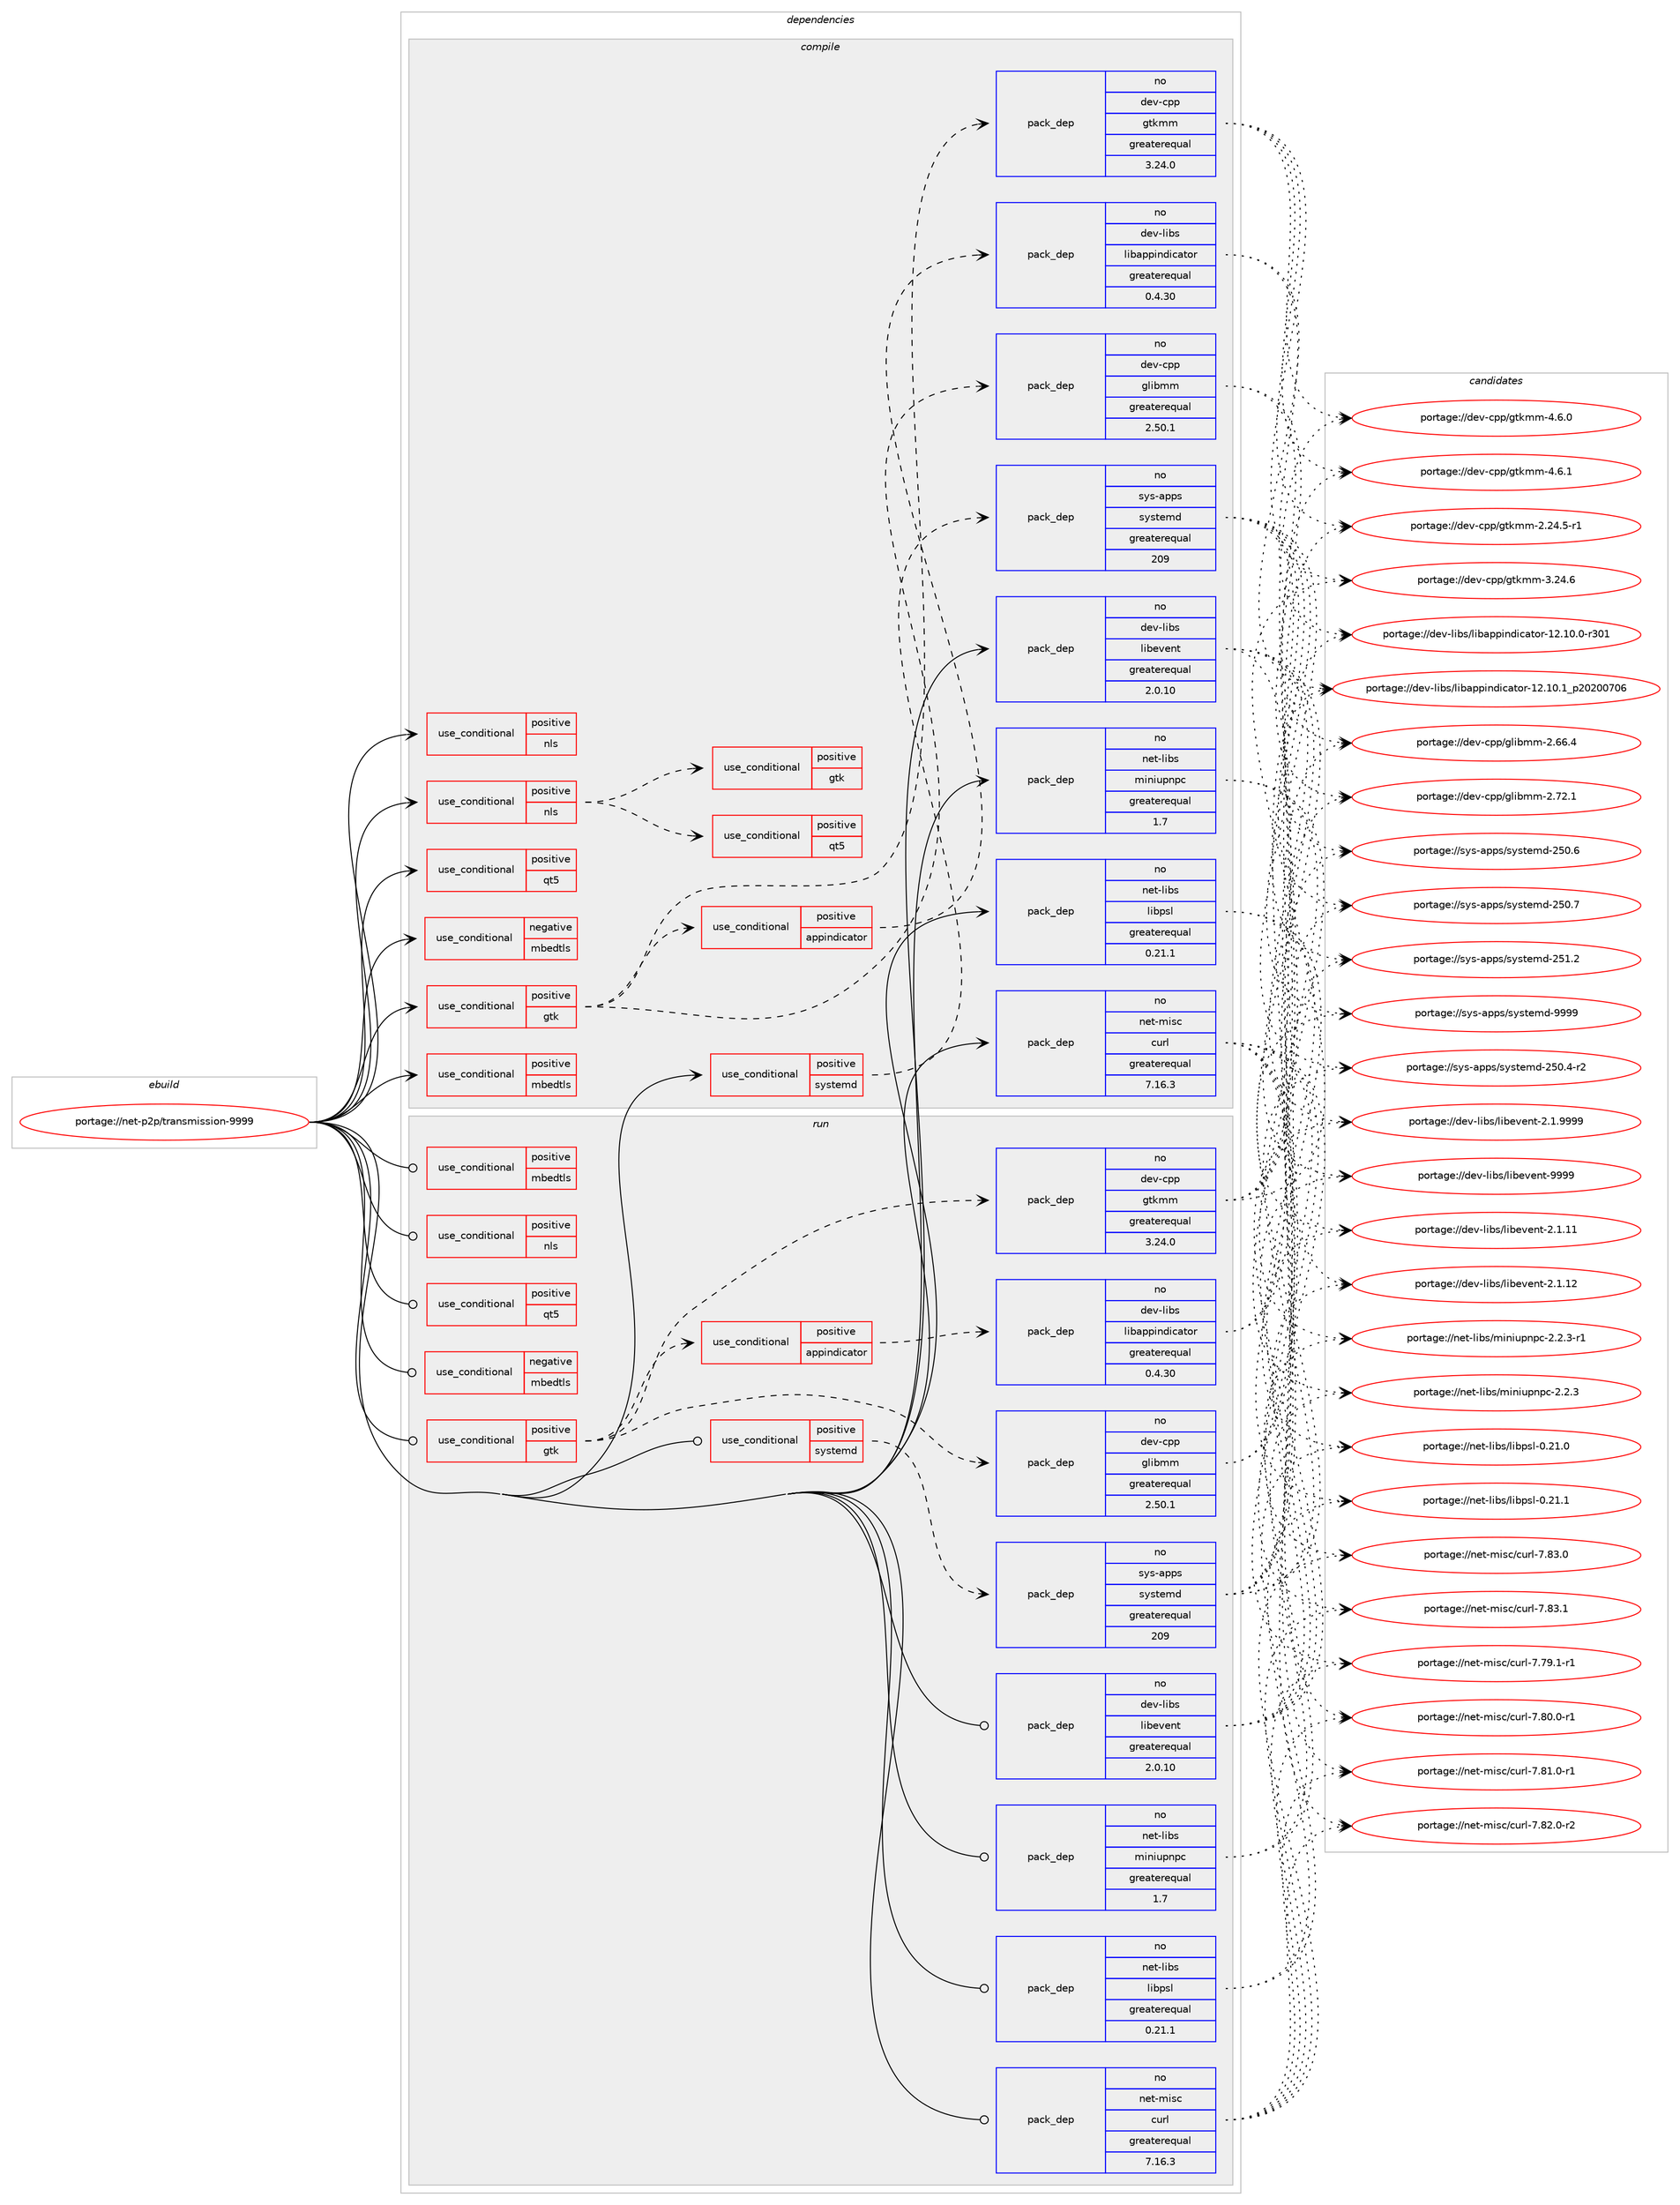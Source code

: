 digraph prolog {

# *************
# Graph options
# *************

newrank=true;
concentrate=true;
compound=true;
graph [rankdir=LR,fontname=Helvetica,fontsize=10,ranksep=1.5];#, ranksep=2.5, nodesep=0.2];
edge  [arrowhead=vee];
node  [fontname=Helvetica,fontsize=10];

# **********
# The ebuild
# **********

subgraph cluster_leftcol {
color=gray;
rank=same;
label=<<i>ebuild</i>>;
id [label="portage://net-p2p/transmission-9999", color=red, width=4, href="../net-p2p/transmission-9999.svg"];
}

# ****************
# The dependencies
# ****************

subgraph cluster_midcol {
color=gray;
label=<<i>dependencies</i>>;
subgraph cluster_compile {
fillcolor="#eeeeee";
style=filled;
label=<<i>compile</i>>;
subgraph cond1788 {
dependency2598 [label=<<TABLE BORDER="0" CELLBORDER="1" CELLSPACING="0" CELLPADDING="4"><TR><TD ROWSPAN="3" CELLPADDING="10">use_conditional</TD></TR><TR><TD>negative</TD></TR><TR><TD>mbedtls</TD></TR></TABLE>>, shape=none, color=red];
# *** BEGIN UNKNOWN DEPENDENCY TYPE (TODO) ***
# dependency2598 -> package_dependency(portage://net-p2p/transmission-9999,install,no,dev-libs,openssl,none,[,,],[slot(0),equal],[])
# *** END UNKNOWN DEPENDENCY TYPE (TODO) ***

}
id:e -> dependency2598:w [weight=20,style="solid",arrowhead="vee"];
subgraph cond1789 {
dependency2599 [label=<<TABLE BORDER="0" CELLBORDER="1" CELLSPACING="0" CELLPADDING="4"><TR><TD ROWSPAN="3" CELLPADDING="10">use_conditional</TD></TR><TR><TD>positive</TD></TR><TR><TD>gtk</TD></TR></TABLE>>, shape=none, color=red];
subgraph pack801 {
dependency2600 [label=<<TABLE BORDER="0" CELLBORDER="1" CELLSPACING="0" CELLPADDING="4" WIDTH="220"><TR><TD ROWSPAN="6" CELLPADDING="30">pack_dep</TD></TR><TR><TD WIDTH="110">no</TD></TR><TR><TD>dev-cpp</TD></TR><TR><TD>gtkmm</TD></TR><TR><TD>greaterequal</TD></TR><TR><TD>3.24.0</TD></TR></TABLE>>, shape=none, color=blue];
}
dependency2599:e -> dependency2600:w [weight=20,style="dashed",arrowhead="vee"];
subgraph pack802 {
dependency2601 [label=<<TABLE BORDER="0" CELLBORDER="1" CELLSPACING="0" CELLPADDING="4" WIDTH="220"><TR><TD ROWSPAN="6" CELLPADDING="30">pack_dep</TD></TR><TR><TD WIDTH="110">no</TD></TR><TR><TD>dev-cpp</TD></TR><TR><TD>glibmm</TD></TR><TR><TD>greaterequal</TD></TR><TR><TD>2.50.1</TD></TR></TABLE>>, shape=none, color=blue];
}
dependency2599:e -> dependency2601:w [weight=20,style="dashed",arrowhead="vee"];
subgraph cond1790 {
dependency2602 [label=<<TABLE BORDER="0" CELLBORDER="1" CELLSPACING="0" CELLPADDING="4"><TR><TD ROWSPAN="3" CELLPADDING="10">use_conditional</TD></TR><TR><TD>positive</TD></TR><TR><TD>appindicator</TD></TR></TABLE>>, shape=none, color=red];
subgraph pack803 {
dependency2603 [label=<<TABLE BORDER="0" CELLBORDER="1" CELLSPACING="0" CELLPADDING="4" WIDTH="220"><TR><TD ROWSPAN="6" CELLPADDING="30">pack_dep</TD></TR><TR><TD WIDTH="110">no</TD></TR><TR><TD>dev-libs</TD></TR><TR><TD>libappindicator</TD></TR><TR><TD>greaterequal</TD></TR><TR><TD>0.4.30</TD></TR></TABLE>>, shape=none, color=blue];
}
dependency2602:e -> dependency2603:w [weight=20,style="dashed",arrowhead="vee"];
}
dependency2599:e -> dependency2602:w [weight=20,style="dashed",arrowhead="vee"];
}
id:e -> dependency2599:w [weight=20,style="solid",arrowhead="vee"];
subgraph cond1791 {
dependency2604 [label=<<TABLE BORDER="0" CELLBORDER="1" CELLSPACING="0" CELLPADDING="4"><TR><TD ROWSPAN="3" CELLPADDING="10">use_conditional</TD></TR><TR><TD>positive</TD></TR><TR><TD>mbedtls</TD></TR></TABLE>>, shape=none, color=red];
# *** BEGIN UNKNOWN DEPENDENCY TYPE (TODO) ***
# dependency2604 -> package_dependency(portage://net-p2p/transmission-9999,install,no,net-libs,mbedtls,none,[,,],[slot(0),equal],[])
# *** END UNKNOWN DEPENDENCY TYPE (TODO) ***

}
id:e -> dependency2604:w [weight=20,style="solid",arrowhead="vee"];
subgraph cond1792 {
dependency2605 [label=<<TABLE BORDER="0" CELLBORDER="1" CELLSPACING="0" CELLPADDING="4"><TR><TD ROWSPAN="3" CELLPADDING="10">use_conditional</TD></TR><TR><TD>positive</TD></TR><TR><TD>nls</TD></TR></TABLE>>, shape=none, color=red];
# *** BEGIN UNKNOWN DEPENDENCY TYPE (TODO) ***
# dependency2605 -> package_dependency(portage://net-p2p/transmission-9999,install,no,virtual,libintl,none,[,,],[],[])
# *** END UNKNOWN DEPENDENCY TYPE (TODO) ***

}
id:e -> dependency2605:w [weight=20,style="solid",arrowhead="vee"];
subgraph cond1793 {
dependency2606 [label=<<TABLE BORDER="0" CELLBORDER="1" CELLSPACING="0" CELLPADDING="4"><TR><TD ROWSPAN="3" CELLPADDING="10">use_conditional</TD></TR><TR><TD>positive</TD></TR><TR><TD>nls</TD></TR></TABLE>>, shape=none, color=red];
# *** BEGIN UNKNOWN DEPENDENCY TYPE (TODO) ***
# dependency2606 -> package_dependency(portage://net-p2p/transmission-9999,install,no,virtual,libintl,none,[,,],[],[])
# *** END UNKNOWN DEPENDENCY TYPE (TODO) ***

subgraph cond1794 {
dependency2607 [label=<<TABLE BORDER="0" CELLBORDER="1" CELLSPACING="0" CELLPADDING="4"><TR><TD ROWSPAN="3" CELLPADDING="10">use_conditional</TD></TR><TR><TD>positive</TD></TR><TR><TD>gtk</TD></TR></TABLE>>, shape=none, color=red];
# *** BEGIN UNKNOWN DEPENDENCY TYPE (TODO) ***
# dependency2607 -> package_dependency(portage://net-p2p/transmission-9999,install,no,sys-devel,gettext,none,[,,],[],[])
# *** END UNKNOWN DEPENDENCY TYPE (TODO) ***

}
dependency2606:e -> dependency2607:w [weight=20,style="dashed",arrowhead="vee"];
subgraph cond1795 {
dependency2608 [label=<<TABLE BORDER="0" CELLBORDER="1" CELLSPACING="0" CELLPADDING="4"><TR><TD ROWSPAN="3" CELLPADDING="10">use_conditional</TD></TR><TR><TD>positive</TD></TR><TR><TD>qt5</TD></TR></TABLE>>, shape=none, color=red];
# *** BEGIN UNKNOWN DEPENDENCY TYPE (TODO) ***
# dependency2608 -> package_dependency(portage://net-p2p/transmission-9999,install,no,dev-qt,linguist-tools,none,[,,],[slot(5)],[])
# *** END UNKNOWN DEPENDENCY TYPE (TODO) ***

}
dependency2606:e -> dependency2608:w [weight=20,style="dashed",arrowhead="vee"];
}
id:e -> dependency2606:w [weight=20,style="solid",arrowhead="vee"];
subgraph cond1796 {
dependency2609 [label=<<TABLE BORDER="0" CELLBORDER="1" CELLSPACING="0" CELLPADDING="4"><TR><TD ROWSPAN="3" CELLPADDING="10">use_conditional</TD></TR><TR><TD>positive</TD></TR><TR><TD>qt5</TD></TR></TABLE>>, shape=none, color=red];
# *** BEGIN UNKNOWN DEPENDENCY TYPE (TODO) ***
# dependency2609 -> package_dependency(portage://net-p2p/transmission-9999,install,no,dev-qt,qtcore,none,[,,],[slot(5)],[])
# *** END UNKNOWN DEPENDENCY TYPE (TODO) ***

# *** BEGIN UNKNOWN DEPENDENCY TYPE (TODO) ***
# dependency2609 -> package_dependency(portage://net-p2p/transmission-9999,install,no,dev-qt,qtgui,none,[,,],[slot(5)],[])
# *** END UNKNOWN DEPENDENCY TYPE (TODO) ***

# *** BEGIN UNKNOWN DEPENDENCY TYPE (TODO) ***
# dependency2609 -> package_dependency(portage://net-p2p/transmission-9999,install,no,dev-qt,qtwidgets,none,[,,],[slot(5)],[])
# *** END UNKNOWN DEPENDENCY TYPE (TODO) ***

# *** BEGIN UNKNOWN DEPENDENCY TYPE (TODO) ***
# dependency2609 -> package_dependency(portage://net-p2p/transmission-9999,install,no,dev-qt,qtnetwork,none,[,,],[slot(5)],[])
# *** END UNKNOWN DEPENDENCY TYPE (TODO) ***

# *** BEGIN UNKNOWN DEPENDENCY TYPE (TODO) ***
# dependency2609 -> package_dependency(portage://net-p2p/transmission-9999,install,no,dev-qt,qtdbus,none,[,,],[slot(5)],[])
# *** END UNKNOWN DEPENDENCY TYPE (TODO) ***

}
id:e -> dependency2609:w [weight=20,style="solid",arrowhead="vee"];
subgraph cond1797 {
dependency2610 [label=<<TABLE BORDER="0" CELLBORDER="1" CELLSPACING="0" CELLPADDING="4"><TR><TD ROWSPAN="3" CELLPADDING="10">use_conditional</TD></TR><TR><TD>positive</TD></TR><TR><TD>systemd</TD></TR></TABLE>>, shape=none, color=red];
subgraph pack804 {
dependency2611 [label=<<TABLE BORDER="0" CELLBORDER="1" CELLSPACING="0" CELLPADDING="4" WIDTH="220"><TR><TD ROWSPAN="6" CELLPADDING="30">pack_dep</TD></TR><TR><TD WIDTH="110">no</TD></TR><TR><TD>sys-apps</TD></TR><TR><TD>systemd</TD></TR><TR><TD>greaterequal</TD></TR><TR><TD>209</TD></TR></TABLE>>, shape=none, color=blue];
}
dependency2610:e -> dependency2611:w [weight=20,style="dashed",arrowhead="vee"];
}
id:e -> dependency2610:w [weight=20,style="solid",arrowhead="vee"];
subgraph pack805 {
dependency2612 [label=<<TABLE BORDER="0" CELLBORDER="1" CELLSPACING="0" CELLPADDING="4" WIDTH="220"><TR><TD ROWSPAN="6" CELLPADDING="30">pack_dep</TD></TR><TR><TD WIDTH="110">no</TD></TR><TR><TD>dev-libs</TD></TR><TR><TD>libevent</TD></TR><TR><TD>greaterequal</TD></TR><TR><TD>2.0.10</TD></TR></TABLE>>, shape=none, color=blue];
}
id:e -> dependency2612:w [weight=20,style="solid",arrowhead="vee"];
# *** BEGIN UNKNOWN DEPENDENCY TYPE (TODO) ***
# id -> package_dependency(portage://net-p2p/transmission-9999,install,no,net-libs,libnatpmp,none,[,,],[],[])
# *** END UNKNOWN DEPENDENCY TYPE (TODO) ***

subgraph pack806 {
dependency2613 [label=<<TABLE BORDER="0" CELLBORDER="1" CELLSPACING="0" CELLPADDING="4" WIDTH="220"><TR><TD ROWSPAN="6" CELLPADDING="30">pack_dep</TD></TR><TR><TD WIDTH="110">no</TD></TR><TR><TD>net-libs</TD></TR><TR><TD>libpsl</TD></TR><TR><TD>greaterequal</TD></TR><TR><TD>0.21.1</TD></TR></TABLE>>, shape=none, color=blue];
}
id:e -> dependency2613:w [weight=20,style="solid",arrowhead="vee"];
subgraph pack807 {
dependency2614 [label=<<TABLE BORDER="0" CELLBORDER="1" CELLSPACING="0" CELLPADDING="4" WIDTH="220"><TR><TD ROWSPAN="6" CELLPADDING="30">pack_dep</TD></TR><TR><TD WIDTH="110">no</TD></TR><TR><TD>net-libs</TD></TR><TR><TD>miniupnpc</TD></TR><TR><TD>greaterequal</TD></TR><TR><TD>1.7</TD></TR></TABLE>>, shape=none, color=blue];
}
id:e -> dependency2614:w [weight=20,style="solid",arrowhead="vee"];
subgraph pack808 {
dependency2615 [label=<<TABLE BORDER="0" CELLBORDER="1" CELLSPACING="0" CELLPADDING="4" WIDTH="220"><TR><TD ROWSPAN="6" CELLPADDING="30">pack_dep</TD></TR><TR><TD WIDTH="110">no</TD></TR><TR><TD>net-misc</TD></TR><TR><TD>curl</TD></TR><TR><TD>greaterequal</TD></TR><TR><TD>7.16.3</TD></TR></TABLE>>, shape=none, color=blue];
}
id:e -> dependency2615:w [weight=20,style="solid",arrowhead="vee"];
# *** BEGIN UNKNOWN DEPENDENCY TYPE (TODO) ***
# id -> package_dependency(portage://net-p2p/transmission-9999,install,no,sys-libs,zlib,none,[,,],any_same_slot,[])
# *** END UNKNOWN DEPENDENCY TYPE (TODO) ***

}
subgraph cluster_compileandrun {
fillcolor="#eeeeee";
style=filled;
label=<<i>compile and run</i>>;
}
subgraph cluster_run {
fillcolor="#eeeeee";
style=filled;
label=<<i>run</i>>;
subgraph cond1798 {
dependency2616 [label=<<TABLE BORDER="0" CELLBORDER="1" CELLSPACING="0" CELLPADDING="4"><TR><TD ROWSPAN="3" CELLPADDING="10">use_conditional</TD></TR><TR><TD>negative</TD></TR><TR><TD>mbedtls</TD></TR></TABLE>>, shape=none, color=red];
# *** BEGIN UNKNOWN DEPENDENCY TYPE (TODO) ***
# dependency2616 -> package_dependency(portage://net-p2p/transmission-9999,run,no,dev-libs,openssl,none,[,,],[slot(0),equal],[])
# *** END UNKNOWN DEPENDENCY TYPE (TODO) ***

}
id:e -> dependency2616:w [weight=20,style="solid",arrowhead="odot"];
subgraph cond1799 {
dependency2617 [label=<<TABLE BORDER="0" CELLBORDER="1" CELLSPACING="0" CELLPADDING="4"><TR><TD ROWSPAN="3" CELLPADDING="10">use_conditional</TD></TR><TR><TD>positive</TD></TR><TR><TD>gtk</TD></TR></TABLE>>, shape=none, color=red];
subgraph pack809 {
dependency2618 [label=<<TABLE BORDER="0" CELLBORDER="1" CELLSPACING="0" CELLPADDING="4" WIDTH="220"><TR><TD ROWSPAN="6" CELLPADDING="30">pack_dep</TD></TR><TR><TD WIDTH="110">no</TD></TR><TR><TD>dev-cpp</TD></TR><TR><TD>gtkmm</TD></TR><TR><TD>greaterequal</TD></TR><TR><TD>3.24.0</TD></TR></TABLE>>, shape=none, color=blue];
}
dependency2617:e -> dependency2618:w [weight=20,style="dashed",arrowhead="vee"];
subgraph pack810 {
dependency2619 [label=<<TABLE BORDER="0" CELLBORDER="1" CELLSPACING="0" CELLPADDING="4" WIDTH="220"><TR><TD ROWSPAN="6" CELLPADDING="30">pack_dep</TD></TR><TR><TD WIDTH="110">no</TD></TR><TR><TD>dev-cpp</TD></TR><TR><TD>glibmm</TD></TR><TR><TD>greaterequal</TD></TR><TR><TD>2.50.1</TD></TR></TABLE>>, shape=none, color=blue];
}
dependency2617:e -> dependency2619:w [weight=20,style="dashed",arrowhead="vee"];
subgraph cond1800 {
dependency2620 [label=<<TABLE BORDER="0" CELLBORDER="1" CELLSPACING="0" CELLPADDING="4"><TR><TD ROWSPAN="3" CELLPADDING="10">use_conditional</TD></TR><TR><TD>positive</TD></TR><TR><TD>appindicator</TD></TR></TABLE>>, shape=none, color=red];
subgraph pack811 {
dependency2621 [label=<<TABLE BORDER="0" CELLBORDER="1" CELLSPACING="0" CELLPADDING="4" WIDTH="220"><TR><TD ROWSPAN="6" CELLPADDING="30">pack_dep</TD></TR><TR><TD WIDTH="110">no</TD></TR><TR><TD>dev-libs</TD></TR><TR><TD>libappindicator</TD></TR><TR><TD>greaterequal</TD></TR><TR><TD>0.4.30</TD></TR></TABLE>>, shape=none, color=blue];
}
dependency2620:e -> dependency2621:w [weight=20,style="dashed",arrowhead="vee"];
}
dependency2617:e -> dependency2620:w [weight=20,style="dashed",arrowhead="vee"];
}
id:e -> dependency2617:w [weight=20,style="solid",arrowhead="odot"];
subgraph cond1801 {
dependency2622 [label=<<TABLE BORDER="0" CELLBORDER="1" CELLSPACING="0" CELLPADDING="4"><TR><TD ROWSPAN="3" CELLPADDING="10">use_conditional</TD></TR><TR><TD>positive</TD></TR><TR><TD>mbedtls</TD></TR></TABLE>>, shape=none, color=red];
# *** BEGIN UNKNOWN DEPENDENCY TYPE (TODO) ***
# dependency2622 -> package_dependency(portage://net-p2p/transmission-9999,run,no,net-libs,mbedtls,none,[,,],[slot(0),equal],[])
# *** END UNKNOWN DEPENDENCY TYPE (TODO) ***

}
id:e -> dependency2622:w [weight=20,style="solid",arrowhead="odot"];
subgraph cond1802 {
dependency2623 [label=<<TABLE BORDER="0" CELLBORDER="1" CELLSPACING="0" CELLPADDING="4"><TR><TD ROWSPAN="3" CELLPADDING="10">use_conditional</TD></TR><TR><TD>positive</TD></TR><TR><TD>nls</TD></TR></TABLE>>, shape=none, color=red];
# *** BEGIN UNKNOWN DEPENDENCY TYPE (TODO) ***
# dependency2623 -> package_dependency(portage://net-p2p/transmission-9999,run,no,virtual,libintl,none,[,,],[],[])
# *** END UNKNOWN DEPENDENCY TYPE (TODO) ***

}
id:e -> dependency2623:w [weight=20,style="solid",arrowhead="odot"];
subgraph cond1803 {
dependency2624 [label=<<TABLE BORDER="0" CELLBORDER="1" CELLSPACING="0" CELLPADDING="4"><TR><TD ROWSPAN="3" CELLPADDING="10">use_conditional</TD></TR><TR><TD>positive</TD></TR><TR><TD>qt5</TD></TR></TABLE>>, shape=none, color=red];
# *** BEGIN UNKNOWN DEPENDENCY TYPE (TODO) ***
# dependency2624 -> package_dependency(portage://net-p2p/transmission-9999,run,no,dev-qt,qtcore,none,[,,],[slot(5)],[])
# *** END UNKNOWN DEPENDENCY TYPE (TODO) ***

# *** BEGIN UNKNOWN DEPENDENCY TYPE (TODO) ***
# dependency2624 -> package_dependency(portage://net-p2p/transmission-9999,run,no,dev-qt,qtgui,none,[,,],[slot(5)],[])
# *** END UNKNOWN DEPENDENCY TYPE (TODO) ***

# *** BEGIN UNKNOWN DEPENDENCY TYPE (TODO) ***
# dependency2624 -> package_dependency(portage://net-p2p/transmission-9999,run,no,dev-qt,qtwidgets,none,[,,],[slot(5)],[])
# *** END UNKNOWN DEPENDENCY TYPE (TODO) ***

# *** BEGIN UNKNOWN DEPENDENCY TYPE (TODO) ***
# dependency2624 -> package_dependency(portage://net-p2p/transmission-9999,run,no,dev-qt,qtnetwork,none,[,,],[slot(5)],[])
# *** END UNKNOWN DEPENDENCY TYPE (TODO) ***

# *** BEGIN UNKNOWN DEPENDENCY TYPE (TODO) ***
# dependency2624 -> package_dependency(portage://net-p2p/transmission-9999,run,no,dev-qt,qtdbus,none,[,,],[slot(5)],[])
# *** END UNKNOWN DEPENDENCY TYPE (TODO) ***

}
id:e -> dependency2624:w [weight=20,style="solid",arrowhead="odot"];
subgraph cond1804 {
dependency2625 [label=<<TABLE BORDER="0" CELLBORDER="1" CELLSPACING="0" CELLPADDING="4"><TR><TD ROWSPAN="3" CELLPADDING="10">use_conditional</TD></TR><TR><TD>positive</TD></TR><TR><TD>systemd</TD></TR></TABLE>>, shape=none, color=red];
subgraph pack812 {
dependency2626 [label=<<TABLE BORDER="0" CELLBORDER="1" CELLSPACING="0" CELLPADDING="4" WIDTH="220"><TR><TD ROWSPAN="6" CELLPADDING="30">pack_dep</TD></TR><TR><TD WIDTH="110">no</TD></TR><TR><TD>sys-apps</TD></TR><TR><TD>systemd</TD></TR><TR><TD>greaterequal</TD></TR><TR><TD>209</TD></TR></TABLE>>, shape=none, color=blue];
}
dependency2625:e -> dependency2626:w [weight=20,style="dashed",arrowhead="vee"];
}
id:e -> dependency2625:w [weight=20,style="solid",arrowhead="odot"];
# *** BEGIN UNKNOWN DEPENDENCY TYPE (TODO) ***
# id -> package_dependency(portage://net-p2p/transmission-9999,run,no,acct-group,transmission,none,[,,],[],[])
# *** END UNKNOWN DEPENDENCY TYPE (TODO) ***

# *** BEGIN UNKNOWN DEPENDENCY TYPE (TODO) ***
# id -> package_dependency(portage://net-p2p/transmission-9999,run,no,acct-user,transmission,none,[,,],[],[])
# *** END UNKNOWN DEPENDENCY TYPE (TODO) ***

subgraph pack813 {
dependency2627 [label=<<TABLE BORDER="0" CELLBORDER="1" CELLSPACING="0" CELLPADDING="4" WIDTH="220"><TR><TD ROWSPAN="6" CELLPADDING="30">pack_dep</TD></TR><TR><TD WIDTH="110">no</TD></TR><TR><TD>dev-libs</TD></TR><TR><TD>libevent</TD></TR><TR><TD>greaterequal</TD></TR><TR><TD>2.0.10</TD></TR></TABLE>>, shape=none, color=blue];
}
id:e -> dependency2627:w [weight=20,style="solid",arrowhead="odot"];
# *** BEGIN UNKNOWN DEPENDENCY TYPE (TODO) ***
# id -> package_dependency(portage://net-p2p/transmission-9999,run,no,net-libs,libnatpmp,none,[,,],[],[])
# *** END UNKNOWN DEPENDENCY TYPE (TODO) ***

subgraph pack814 {
dependency2628 [label=<<TABLE BORDER="0" CELLBORDER="1" CELLSPACING="0" CELLPADDING="4" WIDTH="220"><TR><TD ROWSPAN="6" CELLPADDING="30">pack_dep</TD></TR><TR><TD WIDTH="110">no</TD></TR><TR><TD>net-libs</TD></TR><TR><TD>libpsl</TD></TR><TR><TD>greaterequal</TD></TR><TR><TD>0.21.1</TD></TR></TABLE>>, shape=none, color=blue];
}
id:e -> dependency2628:w [weight=20,style="solid",arrowhead="odot"];
subgraph pack815 {
dependency2629 [label=<<TABLE BORDER="0" CELLBORDER="1" CELLSPACING="0" CELLPADDING="4" WIDTH="220"><TR><TD ROWSPAN="6" CELLPADDING="30">pack_dep</TD></TR><TR><TD WIDTH="110">no</TD></TR><TR><TD>net-libs</TD></TR><TR><TD>miniupnpc</TD></TR><TR><TD>greaterequal</TD></TR><TR><TD>1.7</TD></TR></TABLE>>, shape=none, color=blue];
}
id:e -> dependency2629:w [weight=20,style="solid",arrowhead="odot"];
subgraph pack816 {
dependency2630 [label=<<TABLE BORDER="0" CELLBORDER="1" CELLSPACING="0" CELLPADDING="4" WIDTH="220"><TR><TD ROWSPAN="6" CELLPADDING="30">pack_dep</TD></TR><TR><TD WIDTH="110">no</TD></TR><TR><TD>net-misc</TD></TR><TR><TD>curl</TD></TR><TR><TD>greaterequal</TD></TR><TR><TD>7.16.3</TD></TR></TABLE>>, shape=none, color=blue];
}
id:e -> dependency2630:w [weight=20,style="solid",arrowhead="odot"];
# *** BEGIN UNKNOWN DEPENDENCY TYPE (TODO) ***
# id -> package_dependency(portage://net-p2p/transmission-9999,run,no,sys-libs,zlib,none,[,,],any_same_slot,[])
# *** END UNKNOWN DEPENDENCY TYPE (TODO) ***

}
}

# **************
# The candidates
# **************

subgraph cluster_choices {
rank=same;
color=gray;
label=<<i>candidates</i>>;

subgraph choice801 {
color=black;
nodesep=1;
choice100101118459911211247103116107109109455046505246534511449 [label="portage://dev-cpp/gtkmm-2.24.5-r1", color=red, width=4,href="../dev-cpp/gtkmm-2.24.5-r1.svg"];
choice10010111845991121124710311610710910945514650524654 [label="portage://dev-cpp/gtkmm-3.24.6", color=red, width=4,href="../dev-cpp/gtkmm-3.24.6.svg"];
choice100101118459911211247103116107109109455246544648 [label="portage://dev-cpp/gtkmm-4.6.0", color=red, width=4,href="../dev-cpp/gtkmm-4.6.0.svg"];
choice100101118459911211247103116107109109455246544649 [label="portage://dev-cpp/gtkmm-4.6.1", color=red, width=4,href="../dev-cpp/gtkmm-4.6.1.svg"];
dependency2600:e -> choice100101118459911211247103116107109109455046505246534511449:w [style=dotted,weight="100"];
dependency2600:e -> choice10010111845991121124710311610710910945514650524654:w [style=dotted,weight="100"];
dependency2600:e -> choice100101118459911211247103116107109109455246544648:w [style=dotted,weight="100"];
dependency2600:e -> choice100101118459911211247103116107109109455246544649:w [style=dotted,weight="100"];
}
subgraph choice802 {
color=black;
nodesep=1;
choice1001011184599112112471031081059810910945504654544652 [label="portage://dev-cpp/glibmm-2.66.4", color=red, width=4,href="../dev-cpp/glibmm-2.66.4.svg"];
choice1001011184599112112471031081059810910945504655504649 [label="portage://dev-cpp/glibmm-2.72.1", color=red, width=4,href="../dev-cpp/glibmm-2.72.1.svg"];
dependency2601:e -> choice1001011184599112112471031081059810910945504654544652:w [style=dotted,weight="100"];
dependency2601:e -> choice1001011184599112112471031081059810910945504655504649:w [style=dotted,weight="100"];
}
subgraph choice803 {
color=black;
nodesep=1;
choice10010111845108105981154710810598971121121051101001059997116111114454950464948464845114514849 [label="portage://dev-libs/libappindicator-12.10.0-r301", color=red, width=4,href="../dev-libs/libappindicator-12.10.0-r301.svg"];
choice100101118451081059811547108105989711211210511010010599971161111144549504649484649951125048504848554854 [label="portage://dev-libs/libappindicator-12.10.1_p20200706", color=red, width=4,href="../dev-libs/libappindicator-12.10.1_p20200706.svg"];
dependency2603:e -> choice10010111845108105981154710810598971121121051101001059997116111114454950464948464845114514849:w [style=dotted,weight="100"];
dependency2603:e -> choice100101118451081059811547108105989711211210511010010599971161111144549504649484649951125048504848554854:w [style=dotted,weight="100"];
}
subgraph choice804 {
color=black;
nodesep=1;
choice1151211154597112112115471151211151161011091004550534846524511450 [label="portage://sys-apps/systemd-250.4-r2", color=red, width=4,href="../sys-apps/systemd-250.4-r2.svg"];
choice115121115459711211211547115121115116101109100455053484654 [label="portage://sys-apps/systemd-250.6", color=red, width=4,href="../sys-apps/systemd-250.6.svg"];
choice115121115459711211211547115121115116101109100455053484655 [label="portage://sys-apps/systemd-250.7", color=red, width=4,href="../sys-apps/systemd-250.7.svg"];
choice115121115459711211211547115121115116101109100455053494650 [label="portage://sys-apps/systemd-251.2", color=red, width=4,href="../sys-apps/systemd-251.2.svg"];
choice1151211154597112112115471151211151161011091004557575757 [label="portage://sys-apps/systemd-9999", color=red, width=4,href="../sys-apps/systemd-9999.svg"];
dependency2611:e -> choice1151211154597112112115471151211151161011091004550534846524511450:w [style=dotted,weight="100"];
dependency2611:e -> choice115121115459711211211547115121115116101109100455053484654:w [style=dotted,weight="100"];
dependency2611:e -> choice115121115459711211211547115121115116101109100455053484655:w [style=dotted,weight="100"];
dependency2611:e -> choice115121115459711211211547115121115116101109100455053494650:w [style=dotted,weight="100"];
dependency2611:e -> choice1151211154597112112115471151211151161011091004557575757:w [style=dotted,weight="100"];
}
subgraph choice805 {
color=black;
nodesep=1;
choice1001011184510810598115471081059810111810111011645504649464949 [label="portage://dev-libs/libevent-2.1.11", color=red, width=4,href="../dev-libs/libevent-2.1.11.svg"];
choice1001011184510810598115471081059810111810111011645504649464950 [label="portage://dev-libs/libevent-2.1.12", color=red, width=4,href="../dev-libs/libevent-2.1.12.svg"];
choice10010111845108105981154710810598101118101110116455046494657575757 [label="portage://dev-libs/libevent-2.1.9999", color=red, width=4,href="../dev-libs/libevent-2.1.9999.svg"];
choice100101118451081059811547108105981011181011101164557575757 [label="portage://dev-libs/libevent-9999", color=red, width=4,href="../dev-libs/libevent-9999.svg"];
dependency2612:e -> choice1001011184510810598115471081059810111810111011645504649464949:w [style=dotted,weight="100"];
dependency2612:e -> choice1001011184510810598115471081059810111810111011645504649464950:w [style=dotted,weight="100"];
dependency2612:e -> choice10010111845108105981154710810598101118101110116455046494657575757:w [style=dotted,weight="100"];
dependency2612:e -> choice100101118451081059811547108105981011181011101164557575757:w [style=dotted,weight="100"];
}
subgraph choice806 {
color=black;
nodesep=1;
choice1101011164510810598115471081059811211510845484650494648 [label="portage://net-libs/libpsl-0.21.0", color=red, width=4,href="../net-libs/libpsl-0.21.0.svg"];
choice1101011164510810598115471081059811211510845484650494649 [label="portage://net-libs/libpsl-0.21.1", color=red, width=4,href="../net-libs/libpsl-0.21.1.svg"];
dependency2613:e -> choice1101011164510810598115471081059811211510845484650494648:w [style=dotted,weight="100"];
dependency2613:e -> choice1101011164510810598115471081059811211510845484650494649:w [style=dotted,weight="100"];
}
subgraph choice807 {
color=black;
nodesep=1;
choice11010111645108105981154710910511010511711211011299455046504651 [label="portage://net-libs/miniupnpc-2.2.3", color=red, width=4,href="../net-libs/miniupnpc-2.2.3.svg"];
choice110101116451081059811547109105110105117112110112994550465046514511449 [label="portage://net-libs/miniupnpc-2.2.3-r1", color=red, width=4,href="../net-libs/miniupnpc-2.2.3-r1.svg"];
dependency2614:e -> choice11010111645108105981154710910511010511711211011299455046504651:w [style=dotted,weight="100"];
dependency2614:e -> choice110101116451081059811547109105110105117112110112994550465046514511449:w [style=dotted,weight="100"];
}
subgraph choice808 {
color=black;
nodesep=1;
choice11010111645109105115994799117114108455546555746494511449 [label="portage://net-misc/curl-7.79.1-r1", color=red, width=4,href="../net-misc/curl-7.79.1-r1.svg"];
choice11010111645109105115994799117114108455546564846484511449 [label="portage://net-misc/curl-7.80.0-r1", color=red, width=4,href="../net-misc/curl-7.80.0-r1.svg"];
choice11010111645109105115994799117114108455546564946484511449 [label="portage://net-misc/curl-7.81.0-r1", color=red, width=4,href="../net-misc/curl-7.81.0-r1.svg"];
choice11010111645109105115994799117114108455546565046484511450 [label="portage://net-misc/curl-7.82.0-r2", color=red, width=4,href="../net-misc/curl-7.82.0-r2.svg"];
choice1101011164510910511599479911711410845554656514648 [label="portage://net-misc/curl-7.83.0", color=red, width=4,href="../net-misc/curl-7.83.0.svg"];
choice1101011164510910511599479911711410845554656514649 [label="portage://net-misc/curl-7.83.1", color=red, width=4,href="../net-misc/curl-7.83.1.svg"];
dependency2615:e -> choice11010111645109105115994799117114108455546555746494511449:w [style=dotted,weight="100"];
dependency2615:e -> choice11010111645109105115994799117114108455546564846484511449:w [style=dotted,weight="100"];
dependency2615:e -> choice11010111645109105115994799117114108455546564946484511449:w [style=dotted,weight="100"];
dependency2615:e -> choice11010111645109105115994799117114108455546565046484511450:w [style=dotted,weight="100"];
dependency2615:e -> choice1101011164510910511599479911711410845554656514648:w [style=dotted,weight="100"];
dependency2615:e -> choice1101011164510910511599479911711410845554656514649:w [style=dotted,weight="100"];
}
subgraph choice809 {
color=black;
nodesep=1;
choice100101118459911211247103116107109109455046505246534511449 [label="portage://dev-cpp/gtkmm-2.24.5-r1", color=red, width=4,href="../dev-cpp/gtkmm-2.24.5-r1.svg"];
choice10010111845991121124710311610710910945514650524654 [label="portage://dev-cpp/gtkmm-3.24.6", color=red, width=4,href="../dev-cpp/gtkmm-3.24.6.svg"];
choice100101118459911211247103116107109109455246544648 [label="portage://dev-cpp/gtkmm-4.6.0", color=red, width=4,href="../dev-cpp/gtkmm-4.6.0.svg"];
choice100101118459911211247103116107109109455246544649 [label="portage://dev-cpp/gtkmm-4.6.1", color=red, width=4,href="../dev-cpp/gtkmm-4.6.1.svg"];
dependency2618:e -> choice100101118459911211247103116107109109455046505246534511449:w [style=dotted,weight="100"];
dependency2618:e -> choice10010111845991121124710311610710910945514650524654:w [style=dotted,weight="100"];
dependency2618:e -> choice100101118459911211247103116107109109455246544648:w [style=dotted,weight="100"];
dependency2618:e -> choice100101118459911211247103116107109109455246544649:w [style=dotted,weight="100"];
}
subgraph choice810 {
color=black;
nodesep=1;
choice1001011184599112112471031081059810910945504654544652 [label="portage://dev-cpp/glibmm-2.66.4", color=red, width=4,href="../dev-cpp/glibmm-2.66.4.svg"];
choice1001011184599112112471031081059810910945504655504649 [label="portage://dev-cpp/glibmm-2.72.1", color=red, width=4,href="../dev-cpp/glibmm-2.72.1.svg"];
dependency2619:e -> choice1001011184599112112471031081059810910945504654544652:w [style=dotted,weight="100"];
dependency2619:e -> choice1001011184599112112471031081059810910945504655504649:w [style=dotted,weight="100"];
}
subgraph choice811 {
color=black;
nodesep=1;
choice10010111845108105981154710810598971121121051101001059997116111114454950464948464845114514849 [label="portage://dev-libs/libappindicator-12.10.0-r301", color=red, width=4,href="../dev-libs/libappindicator-12.10.0-r301.svg"];
choice100101118451081059811547108105989711211210511010010599971161111144549504649484649951125048504848554854 [label="portage://dev-libs/libappindicator-12.10.1_p20200706", color=red, width=4,href="../dev-libs/libappindicator-12.10.1_p20200706.svg"];
dependency2621:e -> choice10010111845108105981154710810598971121121051101001059997116111114454950464948464845114514849:w [style=dotted,weight="100"];
dependency2621:e -> choice100101118451081059811547108105989711211210511010010599971161111144549504649484649951125048504848554854:w [style=dotted,weight="100"];
}
subgraph choice812 {
color=black;
nodesep=1;
choice1151211154597112112115471151211151161011091004550534846524511450 [label="portage://sys-apps/systemd-250.4-r2", color=red, width=4,href="../sys-apps/systemd-250.4-r2.svg"];
choice115121115459711211211547115121115116101109100455053484654 [label="portage://sys-apps/systemd-250.6", color=red, width=4,href="../sys-apps/systemd-250.6.svg"];
choice115121115459711211211547115121115116101109100455053484655 [label="portage://sys-apps/systemd-250.7", color=red, width=4,href="../sys-apps/systemd-250.7.svg"];
choice115121115459711211211547115121115116101109100455053494650 [label="portage://sys-apps/systemd-251.2", color=red, width=4,href="../sys-apps/systemd-251.2.svg"];
choice1151211154597112112115471151211151161011091004557575757 [label="portage://sys-apps/systemd-9999", color=red, width=4,href="../sys-apps/systemd-9999.svg"];
dependency2626:e -> choice1151211154597112112115471151211151161011091004550534846524511450:w [style=dotted,weight="100"];
dependency2626:e -> choice115121115459711211211547115121115116101109100455053484654:w [style=dotted,weight="100"];
dependency2626:e -> choice115121115459711211211547115121115116101109100455053484655:w [style=dotted,weight="100"];
dependency2626:e -> choice115121115459711211211547115121115116101109100455053494650:w [style=dotted,weight="100"];
dependency2626:e -> choice1151211154597112112115471151211151161011091004557575757:w [style=dotted,weight="100"];
}
subgraph choice813 {
color=black;
nodesep=1;
choice1001011184510810598115471081059810111810111011645504649464949 [label="portage://dev-libs/libevent-2.1.11", color=red, width=4,href="../dev-libs/libevent-2.1.11.svg"];
choice1001011184510810598115471081059810111810111011645504649464950 [label="portage://dev-libs/libevent-2.1.12", color=red, width=4,href="../dev-libs/libevent-2.1.12.svg"];
choice10010111845108105981154710810598101118101110116455046494657575757 [label="portage://dev-libs/libevent-2.1.9999", color=red, width=4,href="../dev-libs/libevent-2.1.9999.svg"];
choice100101118451081059811547108105981011181011101164557575757 [label="portage://dev-libs/libevent-9999", color=red, width=4,href="../dev-libs/libevent-9999.svg"];
dependency2627:e -> choice1001011184510810598115471081059810111810111011645504649464949:w [style=dotted,weight="100"];
dependency2627:e -> choice1001011184510810598115471081059810111810111011645504649464950:w [style=dotted,weight="100"];
dependency2627:e -> choice10010111845108105981154710810598101118101110116455046494657575757:w [style=dotted,weight="100"];
dependency2627:e -> choice100101118451081059811547108105981011181011101164557575757:w [style=dotted,weight="100"];
}
subgraph choice814 {
color=black;
nodesep=1;
choice1101011164510810598115471081059811211510845484650494648 [label="portage://net-libs/libpsl-0.21.0", color=red, width=4,href="../net-libs/libpsl-0.21.0.svg"];
choice1101011164510810598115471081059811211510845484650494649 [label="portage://net-libs/libpsl-0.21.1", color=red, width=4,href="../net-libs/libpsl-0.21.1.svg"];
dependency2628:e -> choice1101011164510810598115471081059811211510845484650494648:w [style=dotted,weight="100"];
dependency2628:e -> choice1101011164510810598115471081059811211510845484650494649:w [style=dotted,weight="100"];
}
subgraph choice815 {
color=black;
nodesep=1;
choice11010111645108105981154710910511010511711211011299455046504651 [label="portage://net-libs/miniupnpc-2.2.3", color=red, width=4,href="../net-libs/miniupnpc-2.2.3.svg"];
choice110101116451081059811547109105110105117112110112994550465046514511449 [label="portage://net-libs/miniupnpc-2.2.3-r1", color=red, width=4,href="../net-libs/miniupnpc-2.2.3-r1.svg"];
dependency2629:e -> choice11010111645108105981154710910511010511711211011299455046504651:w [style=dotted,weight="100"];
dependency2629:e -> choice110101116451081059811547109105110105117112110112994550465046514511449:w [style=dotted,weight="100"];
}
subgraph choice816 {
color=black;
nodesep=1;
choice11010111645109105115994799117114108455546555746494511449 [label="portage://net-misc/curl-7.79.1-r1", color=red, width=4,href="../net-misc/curl-7.79.1-r1.svg"];
choice11010111645109105115994799117114108455546564846484511449 [label="portage://net-misc/curl-7.80.0-r1", color=red, width=4,href="../net-misc/curl-7.80.0-r1.svg"];
choice11010111645109105115994799117114108455546564946484511449 [label="portage://net-misc/curl-7.81.0-r1", color=red, width=4,href="../net-misc/curl-7.81.0-r1.svg"];
choice11010111645109105115994799117114108455546565046484511450 [label="portage://net-misc/curl-7.82.0-r2", color=red, width=4,href="../net-misc/curl-7.82.0-r2.svg"];
choice1101011164510910511599479911711410845554656514648 [label="portage://net-misc/curl-7.83.0", color=red, width=4,href="../net-misc/curl-7.83.0.svg"];
choice1101011164510910511599479911711410845554656514649 [label="portage://net-misc/curl-7.83.1", color=red, width=4,href="../net-misc/curl-7.83.1.svg"];
dependency2630:e -> choice11010111645109105115994799117114108455546555746494511449:w [style=dotted,weight="100"];
dependency2630:e -> choice11010111645109105115994799117114108455546564846484511449:w [style=dotted,weight="100"];
dependency2630:e -> choice11010111645109105115994799117114108455546564946484511449:w [style=dotted,weight="100"];
dependency2630:e -> choice11010111645109105115994799117114108455546565046484511450:w [style=dotted,weight="100"];
dependency2630:e -> choice1101011164510910511599479911711410845554656514648:w [style=dotted,weight="100"];
dependency2630:e -> choice1101011164510910511599479911711410845554656514649:w [style=dotted,weight="100"];
}
}

}

